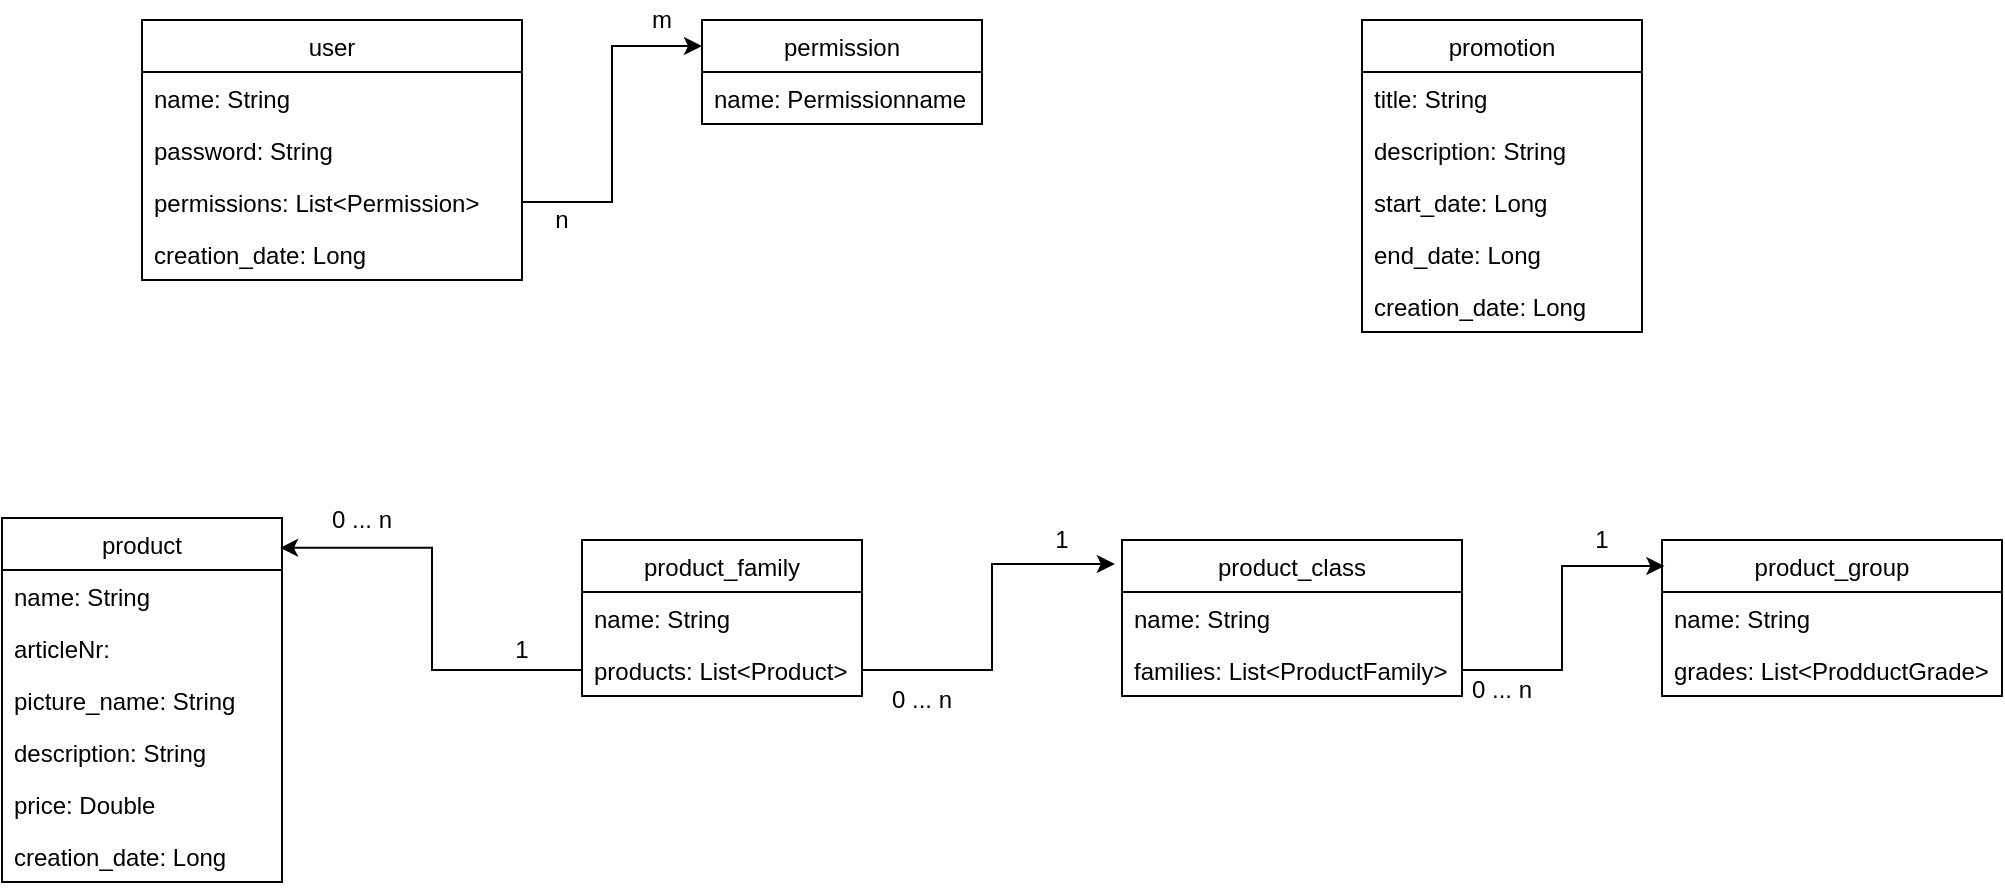 <mxfile version="12.8.5" type="device"><diagram name="Page-1" id="9f46799a-70d6-7492-0946-bef42562c5a5"><mxGraphModel dx="1422" dy="794" grid="1" gridSize="10" guides="1" tooltips="1" connect="1" arrows="1" fold="1" page="1" pageScale="1" pageWidth="1100" pageHeight="850" background="#FFFFFF" math="0" shadow="0"><root><mxCell id="0"/><mxCell id="1" parent="0"/><mxCell id="CYPonlzc460bOWuZ9gF6-1" value="user" style="swimlane;fontStyle=0;childLayout=stackLayout;horizontal=1;startSize=26;fillColor=none;horizontalStack=0;resizeParent=1;resizeParentMax=0;resizeLast=0;collapsible=1;marginBottom=0;" parent="1" vertex="1"><mxGeometry x="190" y="110" width="190" height="130" as="geometry"/></mxCell><mxCell id="CYPonlzc460bOWuZ9gF6-2" value="name: String" style="text;strokeColor=none;fillColor=none;align=left;verticalAlign=top;spacingLeft=4;spacingRight=4;overflow=hidden;rotatable=0;points=[[0,0.5],[1,0.5]];portConstraint=eastwest;" parent="CYPonlzc460bOWuZ9gF6-1" vertex="1"><mxGeometry y="26" width="190" height="26" as="geometry"/></mxCell><mxCell id="CYPonlzc460bOWuZ9gF6-3" value="password: String" style="text;strokeColor=none;fillColor=none;align=left;verticalAlign=top;spacingLeft=4;spacingRight=4;overflow=hidden;rotatable=0;points=[[0,0.5],[1,0.5]];portConstraint=eastwest;" parent="CYPonlzc460bOWuZ9gF6-1" vertex="1"><mxGeometry y="52" width="190" height="26" as="geometry"/></mxCell><mxCell id="CYPonlzc460bOWuZ9gF6-4" value="permissions: List&lt;Permission&gt;" style="text;strokeColor=none;fillColor=none;align=left;verticalAlign=top;spacingLeft=4;spacingRight=4;overflow=hidden;rotatable=0;points=[[0,0.5],[1,0.5]];portConstraint=eastwest;" parent="CYPonlzc460bOWuZ9gF6-1" vertex="1"><mxGeometry y="78" width="190" height="26" as="geometry"/></mxCell><mxCell id="CYPonlzc460bOWuZ9gF6-25" value="creation_date: Long" style="text;strokeColor=none;fillColor=none;align=left;verticalAlign=top;spacingLeft=4;spacingRight=4;overflow=hidden;rotatable=0;points=[[0,0.5],[1,0.5]];portConstraint=eastwest;" parent="CYPonlzc460bOWuZ9gF6-1" vertex="1"><mxGeometry y="104" width="190" height="26" as="geometry"/></mxCell><mxCell id="CYPonlzc460bOWuZ9gF6-16" style="edgeStyle=orthogonalEdgeStyle;rounded=0;orthogonalLoop=1;jettySize=auto;html=1;exitX=1;exitY=0.5;exitDx=0;exitDy=0;entryX=0;entryY=0.25;entryDx=0;entryDy=0;" parent="1" source="CYPonlzc460bOWuZ9gF6-4" target="CYPonlzc460bOWuZ9gF6-5" edge="1"><mxGeometry relative="1" as="geometry"/></mxCell><mxCell id="CYPonlzc460bOWuZ9gF6-5" value="permission" style="swimlane;fontStyle=0;childLayout=stackLayout;horizontal=1;startSize=26;fillColor=none;horizontalStack=0;resizeParent=1;resizeParentMax=0;resizeLast=0;collapsible=1;marginBottom=0;" parent="1" vertex="1"><mxGeometry x="470" y="110" width="140" height="52" as="geometry"/></mxCell><mxCell id="CYPonlzc460bOWuZ9gF6-6" value="name: Permissionname" style="text;strokeColor=none;fillColor=none;align=left;verticalAlign=top;spacingLeft=4;spacingRight=4;overflow=hidden;rotatable=0;points=[[0,0.5],[1,0.5]];portConstraint=eastwest;" parent="CYPonlzc460bOWuZ9gF6-5" vertex="1"><mxGeometry y="26" width="140" height="26" as="geometry"/></mxCell><mxCell id="CYPonlzc460bOWuZ9gF6-17" value="n" style="text;html=1;strokeColor=none;fillColor=none;align=center;verticalAlign=middle;whiteSpace=wrap;rounded=0;" parent="1" vertex="1"><mxGeometry x="380" y="200" width="40" height="20" as="geometry"/></mxCell><mxCell id="CYPonlzc460bOWuZ9gF6-18" value="m" style="text;html=1;strokeColor=none;fillColor=none;align=center;verticalAlign=middle;whiteSpace=wrap;rounded=0;" parent="1" vertex="1"><mxGeometry x="430" y="100" width="40" height="20" as="geometry"/></mxCell><mxCell id="CYPonlzc460bOWuZ9gF6-40" style="edgeStyle=orthogonalEdgeStyle;rounded=0;orthogonalLoop=1;jettySize=auto;html=1;exitX=1;exitY=0.5;exitDx=0;exitDy=0;entryX=-0.021;entryY=0.154;entryDx=0;entryDy=0;entryPerimeter=0;" parent="1" source="CYPonlzc460bOWuZ9gF6-39" target="CYPonlzc460bOWuZ9gF6-33" edge="1"><mxGeometry relative="1" as="geometry"/></mxCell><mxCell id="CYPonlzc460bOWuZ9gF6-19" value="promotion" style="swimlane;fontStyle=0;childLayout=stackLayout;horizontal=1;startSize=26;fillColor=none;horizontalStack=0;resizeParent=1;resizeParentMax=0;resizeLast=0;collapsible=1;marginBottom=0;" parent="1" vertex="1"><mxGeometry x="800" y="110" width="140" height="156" as="geometry"/></mxCell><mxCell id="CYPonlzc460bOWuZ9gF6-20" value="title: String" style="text;strokeColor=none;fillColor=none;align=left;verticalAlign=top;spacingLeft=4;spacingRight=4;overflow=hidden;rotatable=0;points=[[0,0.5],[1,0.5]];portConstraint=eastwest;" parent="CYPonlzc460bOWuZ9gF6-19" vertex="1"><mxGeometry y="26" width="140" height="26" as="geometry"/></mxCell><mxCell id="CYPonlzc460bOWuZ9gF6-21" value="description: String" style="text;strokeColor=none;fillColor=none;align=left;verticalAlign=top;spacingLeft=4;spacingRight=4;overflow=hidden;rotatable=0;points=[[0,0.5],[1,0.5]];portConstraint=eastwest;" parent="CYPonlzc460bOWuZ9gF6-19" vertex="1"><mxGeometry y="52" width="140" height="26" as="geometry"/></mxCell><mxCell id="CYPonlzc460bOWuZ9gF6-22" value="start_date: Long" style="text;strokeColor=none;fillColor=none;align=left;verticalAlign=top;spacingLeft=4;spacingRight=4;overflow=hidden;rotatable=0;points=[[0,0.5],[1,0.5]];portConstraint=eastwest;" parent="CYPonlzc460bOWuZ9gF6-19" vertex="1"><mxGeometry y="78" width="140" height="26" as="geometry"/></mxCell><mxCell id="CYPonlzc460bOWuZ9gF6-23" value="end_date: Long" style="text;strokeColor=none;fillColor=none;align=left;verticalAlign=top;spacingLeft=4;spacingRight=4;overflow=hidden;rotatable=0;points=[[0,0.5],[1,0.5]];portConstraint=eastwest;" parent="CYPonlzc460bOWuZ9gF6-19" vertex="1"><mxGeometry y="104" width="140" height="26" as="geometry"/></mxCell><mxCell id="CYPonlzc460bOWuZ9gF6-26" value="creation_date: Long" style="text;strokeColor=none;fillColor=none;align=left;verticalAlign=top;spacingLeft=4;spacingRight=4;overflow=hidden;rotatable=0;points=[[0,0.5],[1,0.5]];portConstraint=eastwest;" parent="CYPonlzc460bOWuZ9gF6-19" vertex="1"><mxGeometry y="130" width="140" height="26" as="geometry"/></mxCell><mxCell id="CYPonlzc460bOWuZ9gF6-35" value="product_family" style="swimlane;fontStyle=0;childLayout=stackLayout;horizontal=1;startSize=26;fillColor=none;horizontalStack=0;resizeParent=1;resizeParentMax=0;resizeLast=0;collapsible=1;marginBottom=0;" parent="1" vertex="1"><mxGeometry x="410" y="370" width="140" height="78" as="geometry"/></mxCell><mxCell id="CYPonlzc460bOWuZ9gF6-36" value="name: String" style="text;strokeColor=none;fillColor=none;align=left;verticalAlign=top;spacingLeft=4;spacingRight=4;overflow=hidden;rotatable=0;points=[[0,0.5],[1,0.5]];portConstraint=eastwest;" parent="CYPonlzc460bOWuZ9gF6-35" vertex="1"><mxGeometry y="26" width="140" height="26" as="geometry"/></mxCell><mxCell id="CYPonlzc460bOWuZ9gF6-39" value="products: List&lt;Product&gt;" style="text;strokeColor=none;fillColor=none;align=left;verticalAlign=top;spacingLeft=4;spacingRight=4;overflow=hidden;rotatable=0;points=[[0,0.5],[1,0.5]];portConstraint=eastwest;" parent="CYPonlzc460bOWuZ9gF6-35" vertex="1"><mxGeometry y="52" width="140" height="26" as="geometry"/></mxCell><mxCell id="CYPonlzc460bOWuZ9gF6-33" value="product_class" style="swimlane;fontStyle=0;childLayout=stackLayout;horizontal=1;startSize=26;fillColor=none;horizontalStack=0;resizeParent=1;resizeParentMax=0;resizeLast=0;collapsible=1;marginBottom=0;" parent="1" vertex="1"><mxGeometry x="680" y="370" width="170" height="78" as="geometry"/></mxCell><mxCell id="CYPonlzc460bOWuZ9gF6-34" value="name: String" style="text;strokeColor=none;fillColor=none;align=left;verticalAlign=top;spacingLeft=4;spacingRight=4;overflow=hidden;rotatable=0;points=[[0,0.5],[1,0.5]];portConstraint=eastwest;" parent="CYPonlzc460bOWuZ9gF6-33" vertex="1"><mxGeometry y="26" width="170" height="26" as="geometry"/></mxCell><mxCell id="CYPonlzc460bOWuZ9gF6-38" value="families: List&lt;ProductFamily&gt;" style="text;strokeColor=none;fillColor=none;align=left;verticalAlign=top;spacingLeft=4;spacingRight=4;overflow=hidden;rotatable=0;points=[[0,0.5],[1,0.5]];portConstraint=eastwest;" parent="CYPonlzc460bOWuZ9gF6-33" vertex="1"><mxGeometry y="52" width="170" height="26" as="geometry"/></mxCell><mxCell id="CYPonlzc460bOWuZ9gF6-27" value="product_group" style="swimlane;fontStyle=0;childLayout=stackLayout;horizontal=1;startSize=26;fillColor=none;horizontalStack=0;resizeParent=1;resizeParentMax=0;resizeLast=0;collapsible=1;marginBottom=0;" parent="1" vertex="1"><mxGeometry x="950" y="370" width="170" height="78" as="geometry"/></mxCell><mxCell id="CYPonlzc460bOWuZ9gF6-28" value="name: String" style="text;strokeColor=none;fillColor=none;align=left;verticalAlign=top;spacingLeft=4;spacingRight=4;overflow=hidden;rotatable=0;points=[[0,0.5],[1,0.5]];portConstraint=eastwest;" parent="CYPonlzc460bOWuZ9gF6-27" vertex="1"><mxGeometry y="26" width="170" height="26" as="geometry"/></mxCell><mxCell id="CYPonlzc460bOWuZ9gF6-37" value="grades: List&lt;ProdductGrade&gt;" style="text;strokeColor=none;fillColor=none;align=left;verticalAlign=top;spacingLeft=4;spacingRight=4;overflow=hidden;rotatable=0;points=[[0,0.5],[1,0.5]];portConstraint=eastwest;" parent="CYPonlzc460bOWuZ9gF6-27" vertex="1"><mxGeometry y="52" width="170" height="26" as="geometry"/></mxCell><mxCell id="CYPonlzc460bOWuZ9gF6-41" style="edgeStyle=orthogonalEdgeStyle;rounded=0;orthogonalLoop=1;jettySize=auto;html=1;exitX=1;exitY=0.5;exitDx=0;exitDy=0;entryX=0.007;entryY=0.167;entryDx=0;entryDy=0;entryPerimeter=0;" parent="1" source="CYPonlzc460bOWuZ9gF6-38" target="CYPonlzc460bOWuZ9gF6-27" edge="1"><mxGeometry relative="1" as="geometry"/></mxCell><mxCell id="CYPonlzc460bOWuZ9gF6-42" value="0 ... n" style="text;html=1;strokeColor=none;fillColor=none;align=center;verticalAlign=middle;whiteSpace=wrap;rounded=0;" parent="1" vertex="1"><mxGeometry x="560" y="440" width="40" height="20" as="geometry"/></mxCell><mxCell id="CYPonlzc460bOWuZ9gF6-43" value="0 ... n" style="text;html=1;strokeColor=none;fillColor=none;align=center;verticalAlign=middle;whiteSpace=wrap;rounded=0;" parent="1" vertex="1"><mxGeometry x="850" y="435" width="40" height="20" as="geometry"/></mxCell><mxCell id="CYPonlzc460bOWuZ9gF6-44" value="1" style="text;html=1;strokeColor=none;fillColor=none;align=center;verticalAlign=middle;whiteSpace=wrap;rounded=0;" parent="1" vertex="1"><mxGeometry x="900" y="360" width="40" height="20" as="geometry"/></mxCell><mxCell id="CYPonlzc460bOWuZ9gF6-45" value="1" style="text;html=1;strokeColor=none;fillColor=none;align=center;verticalAlign=middle;whiteSpace=wrap;rounded=0;" parent="1" vertex="1"><mxGeometry x="630" y="360" width="40" height="20" as="geometry"/></mxCell><mxCell id="CYPonlzc460bOWuZ9gF6-9" value="product" style="swimlane;fontStyle=0;childLayout=stackLayout;horizontal=1;startSize=26;fillColor=none;horizontalStack=0;resizeParent=1;resizeParentMax=0;resizeLast=0;collapsible=1;marginBottom=0;" parent="1" vertex="1"><mxGeometry x="120" y="359" width="140" height="182" as="geometry"/></mxCell><mxCell id="CYPonlzc460bOWuZ9gF6-10" value="name: String" style="text;strokeColor=none;fillColor=none;align=left;verticalAlign=top;spacingLeft=4;spacingRight=4;overflow=hidden;rotatable=0;points=[[0,0.5],[1,0.5]];portConstraint=eastwest;" parent="CYPonlzc460bOWuZ9gF6-9" vertex="1"><mxGeometry y="26" width="140" height="26" as="geometry"/></mxCell><mxCell id="CYPonlzc460bOWuZ9gF6-11" value="articleNr: " style="text;strokeColor=none;fillColor=none;align=left;verticalAlign=top;spacingLeft=4;spacingRight=4;overflow=hidden;rotatable=0;points=[[0,0.5],[1,0.5]];portConstraint=eastwest;" parent="CYPonlzc460bOWuZ9gF6-9" vertex="1"><mxGeometry y="52" width="140" height="26" as="geometry"/></mxCell><mxCell id="CYPonlzc460bOWuZ9gF6-12" value="picture_name: String" style="text;strokeColor=none;fillColor=none;align=left;verticalAlign=top;spacingLeft=4;spacingRight=4;overflow=hidden;rotatable=0;points=[[0,0.5],[1,0.5]];portConstraint=eastwest;" parent="CYPonlzc460bOWuZ9gF6-9" vertex="1"><mxGeometry y="78" width="140" height="26" as="geometry"/></mxCell><mxCell id="CYPonlzc460bOWuZ9gF6-13" value="description: String" style="text;strokeColor=none;fillColor=none;align=left;verticalAlign=top;spacingLeft=4;spacingRight=4;overflow=hidden;rotatable=0;points=[[0,0.5],[1,0.5]];portConstraint=eastwest;" parent="CYPonlzc460bOWuZ9gF6-9" vertex="1"><mxGeometry y="104" width="140" height="26" as="geometry"/></mxCell><mxCell id="CYPonlzc460bOWuZ9gF6-14" value="price: Double" style="text;strokeColor=none;fillColor=none;align=left;verticalAlign=top;spacingLeft=4;spacingRight=4;overflow=hidden;rotatable=0;points=[[0,0.5],[1,0.5]];portConstraint=eastwest;" parent="CYPonlzc460bOWuZ9gF6-9" vertex="1"><mxGeometry y="130" width="140" height="26" as="geometry"/></mxCell><mxCell id="CYPonlzc460bOWuZ9gF6-15" value="creation_date: Long" style="text;strokeColor=none;fillColor=none;align=left;verticalAlign=top;spacingLeft=4;spacingRight=4;overflow=hidden;rotatable=0;points=[[0,0.5],[1,0.5]];portConstraint=eastwest;" parent="CYPonlzc460bOWuZ9gF6-9" vertex="1"><mxGeometry y="156" width="140" height="26" as="geometry"/></mxCell><mxCell id="CYPonlzc460bOWuZ9gF6-46" style="edgeStyle=orthogonalEdgeStyle;rounded=0;orthogonalLoop=1;jettySize=auto;html=1;exitX=0;exitY=0.5;exitDx=0;exitDy=0;entryX=0.993;entryY=0.082;entryDx=0;entryDy=0;entryPerimeter=0;" parent="1" source="CYPonlzc460bOWuZ9gF6-39" target="CYPonlzc460bOWuZ9gF6-9" edge="1"><mxGeometry relative="1" as="geometry"/></mxCell><mxCell id="CYPonlzc460bOWuZ9gF6-47" value="0 ... n" style="text;html=1;strokeColor=none;fillColor=none;align=center;verticalAlign=middle;whiteSpace=wrap;rounded=0;" parent="1" vertex="1"><mxGeometry x="280" y="350" width="40" height="20" as="geometry"/></mxCell><mxCell id="CYPonlzc460bOWuZ9gF6-48" value="1" style="text;html=1;strokeColor=none;fillColor=none;align=center;verticalAlign=middle;whiteSpace=wrap;rounded=0;" parent="1" vertex="1"><mxGeometry x="360" y="415" width="40" height="20" as="geometry"/></mxCell></root></mxGraphModel></diagram></mxfile>